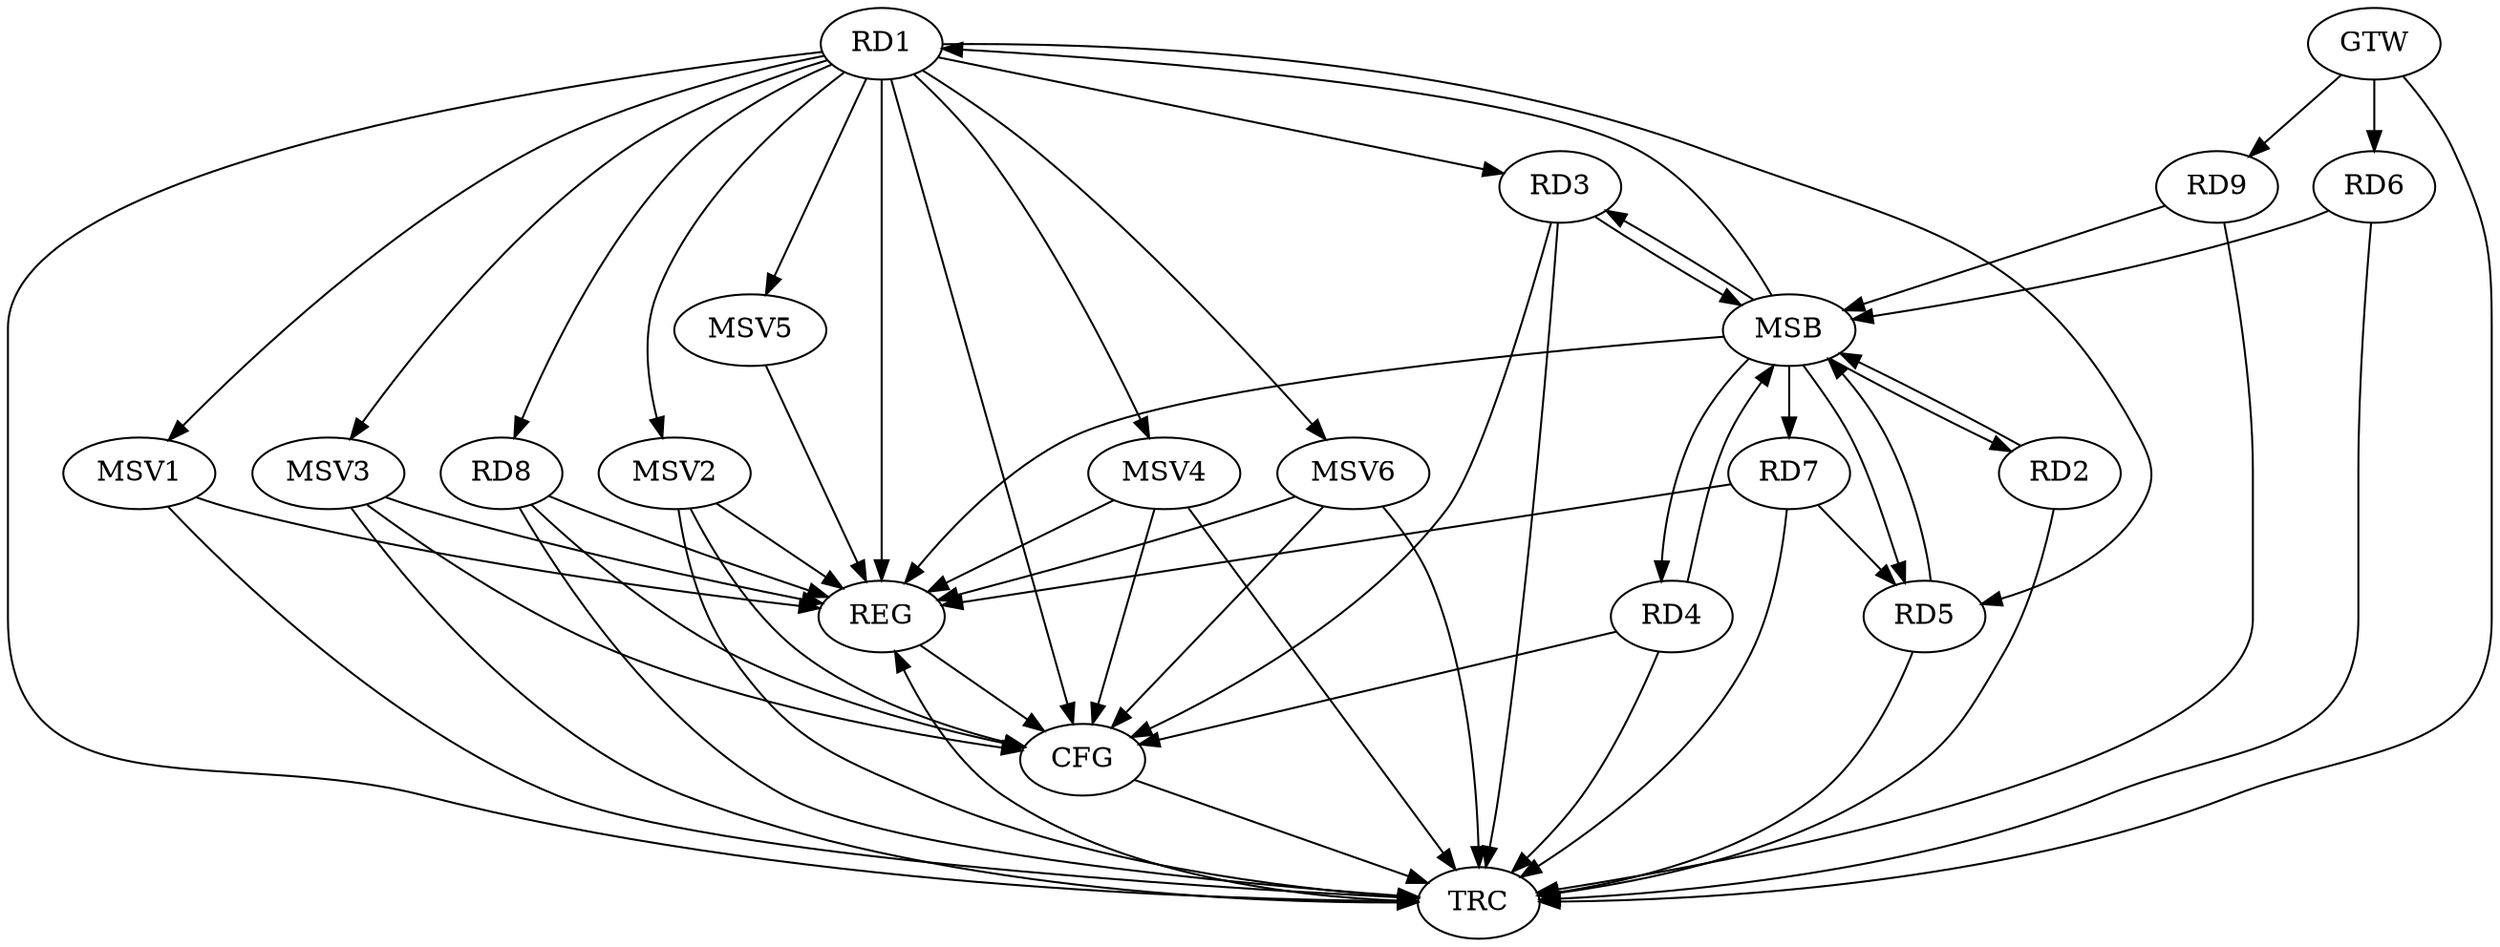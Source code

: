 strict digraph G {
  RD1 [ label="RD1" ];
  RD2 [ label="RD2" ];
  RD3 [ label="RD3" ];
  RD4 [ label="RD4" ];
  RD5 [ label="RD5" ];
  RD6 [ label="RD6" ];
  RD7 [ label="RD7" ];
  RD8 [ label="RD8" ];
  RD9 [ label="RD9" ];
  GTW [ label="GTW" ];
  REG [ label="REG" ];
  MSB [ label="MSB" ];
  CFG [ label="CFG" ];
  TRC [ label="TRC" ];
  MSV1 [ label="MSV1" ];
  MSV2 [ label="MSV2" ];
  MSV3 [ label="MSV3" ];
  MSV4 [ label="MSV4" ];
  MSV5 [ label="MSV5" ];
  MSV6 [ label="MSV6" ];
  RD1 -> RD3;
  RD1 -> RD5;
  RD1 -> RD8;
  RD7 -> RD5;
  GTW -> RD6;
  GTW -> RD9;
  RD1 -> REG;
  RD7 -> REG;
  RD8 -> REG;
  RD2 -> MSB;
  MSB -> RD4;
  MSB -> RD7;
  MSB -> REG;
  RD3 -> MSB;
  RD4 -> MSB;
  RD5 -> MSB;
  MSB -> RD2;
  RD6 -> MSB;
  RD9 -> MSB;
  MSB -> RD1;
  MSB -> RD3;
  MSB -> RD5;
  RD4 -> CFG;
  RD3 -> CFG;
  RD1 -> CFG;
  RD8 -> CFG;
  REG -> CFG;
  RD1 -> TRC;
  RD2 -> TRC;
  RD3 -> TRC;
  RD4 -> TRC;
  RD5 -> TRC;
  RD6 -> TRC;
  RD7 -> TRC;
  RD8 -> TRC;
  RD9 -> TRC;
  GTW -> TRC;
  CFG -> TRC;
  TRC -> REG;
  RD1 -> MSV1;
  MSV1 -> REG;
  MSV1 -> TRC;
  RD1 -> MSV2;
  RD1 -> MSV3;
  MSV2 -> REG;
  MSV2 -> TRC;
  MSV2 -> CFG;
  MSV3 -> REG;
  MSV3 -> TRC;
  MSV3 -> CFG;
  RD1 -> MSV4;
  MSV4 -> REG;
  MSV4 -> TRC;
  MSV4 -> CFG;
  RD1 -> MSV5;
  MSV5 -> REG;
  RD1 -> MSV6;
  MSV6 -> REG;
  MSV6 -> TRC;
  MSV6 -> CFG;
}
